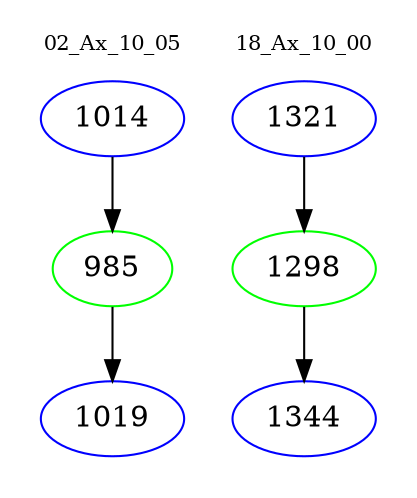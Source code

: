 digraph{
subgraph cluster_0 {
color = white
label = "02_Ax_10_05";
fontsize=10;
T0_1014 [label="1014", color="blue"]
T0_1014 -> T0_985 [color="black"]
T0_985 [label="985", color="green"]
T0_985 -> T0_1019 [color="black"]
T0_1019 [label="1019", color="blue"]
}
subgraph cluster_1 {
color = white
label = "18_Ax_10_00";
fontsize=10;
T1_1321 [label="1321", color="blue"]
T1_1321 -> T1_1298 [color="black"]
T1_1298 [label="1298", color="green"]
T1_1298 -> T1_1344 [color="black"]
T1_1344 [label="1344", color="blue"]
}
}
